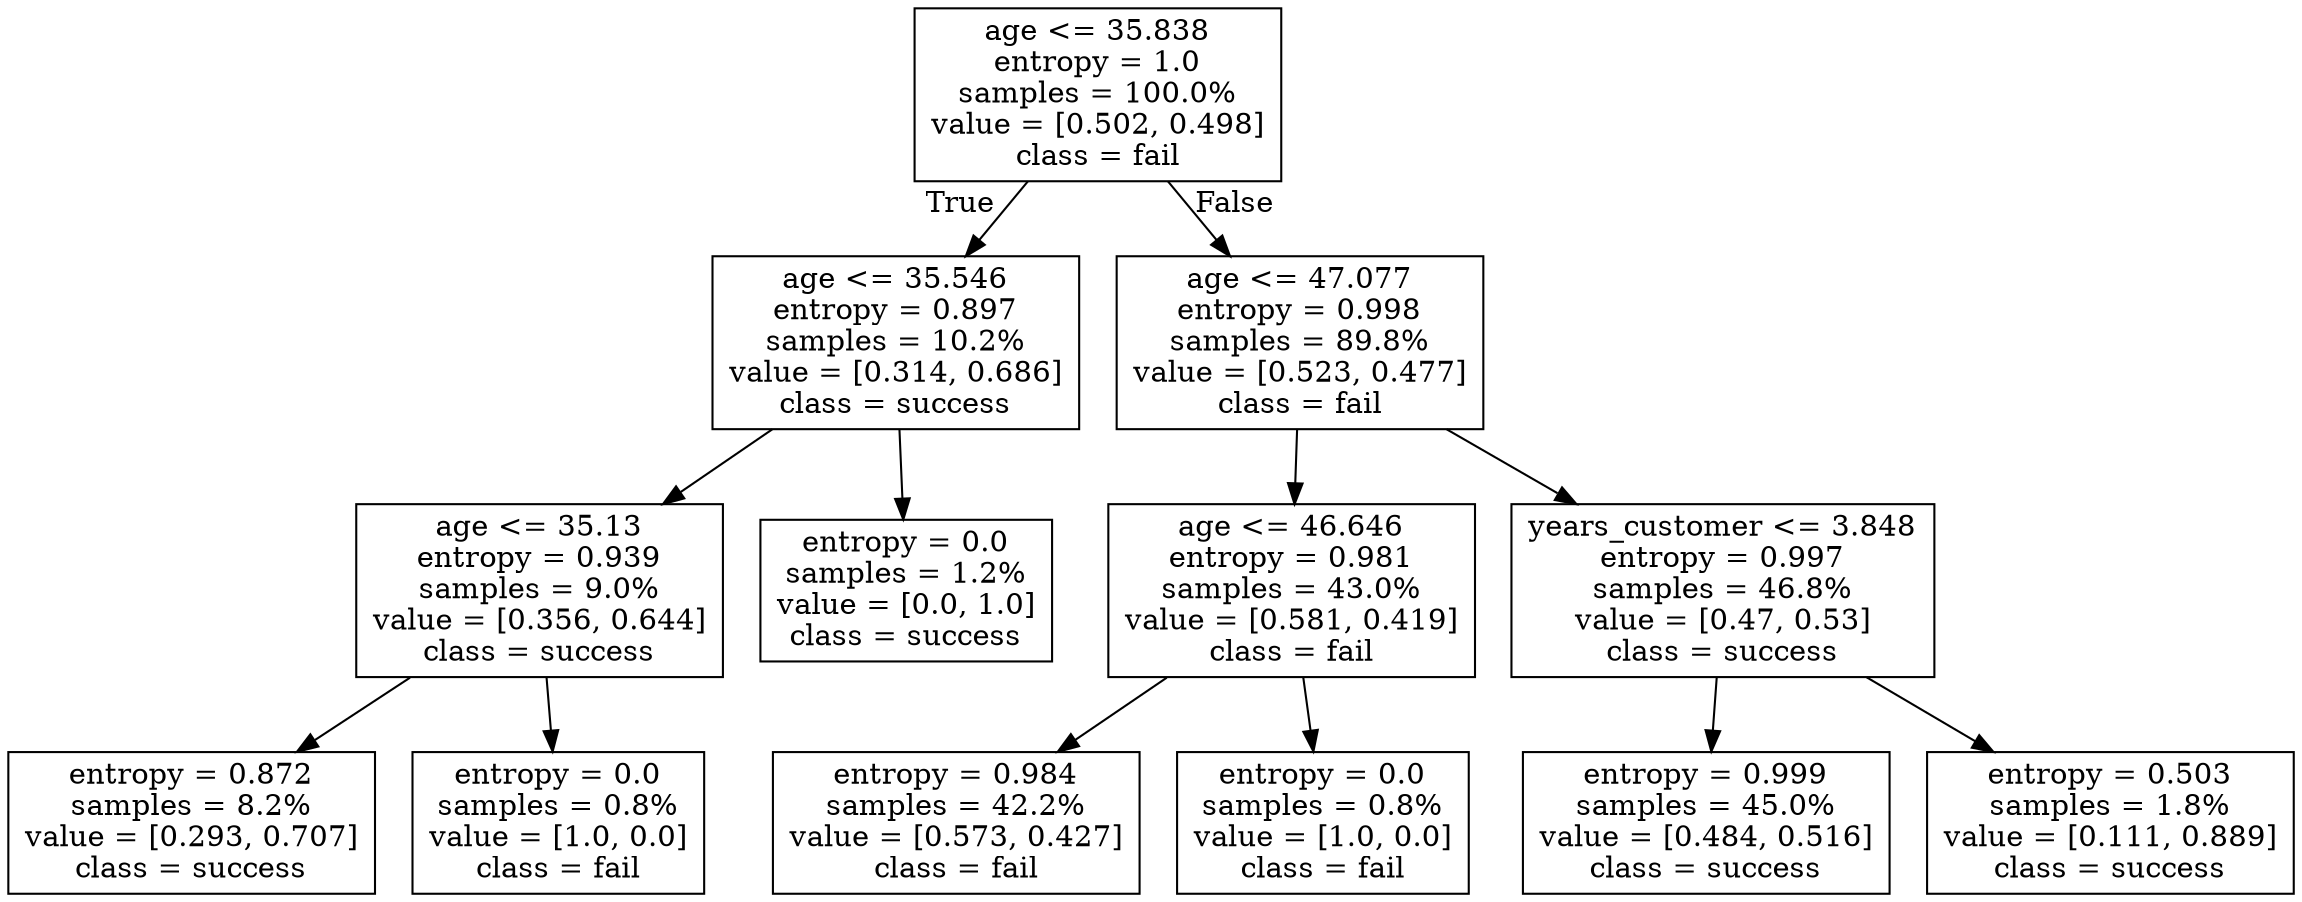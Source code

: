 digraph Tree {
node [shape=box] ;
0 [label="age <= 35.838\nentropy = 1.0\nsamples = 100.0%\nvalue = [0.502, 0.498]\nclass = fail"] ;
1 [label="age <= 35.546\nentropy = 0.897\nsamples = 10.2%\nvalue = [0.314, 0.686]\nclass = success"] ;
0 -> 1 [labeldistance=2.5, labelangle=45, headlabel="True"] ;
2 [label="age <= 35.13\nentropy = 0.939\nsamples = 9.0%\nvalue = [0.356, 0.644]\nclass = success"] ;
1 -> 2 ;
3 [label="entropy = 0.872\nsamples = 8.2%\nvalue = [0.293, 0.707]\nclass = success"] ;
2 -> 3 ;
4 [label="entropy = 0.0\nsamples = 0.8%\nvalue = [1.0, 0.0]\nclass = fail"] ;
2 -> 4 ;
5 [label="entropy = 0.0\nsamples = 1.2%\nvalue = [0.0, 1.0]\nclass = success"] ;
1 -> 5 ;
6 [label="age <= 47.077\nentropy = 0.998\nsamples = 89.8%\nvalue = [0.523, 0.477]\nclass = fail"] ;
0 -> 6 [labeldistance=2.5, labelangle=-45, headlabel="False"] ;
7 [label="age <= 46.646\nentropy = 0.981\nsamples = 43.0%\nvalue = [0.581, 0.419]\nclass = fail"] ;
6 -> 7 ;
8 [label="entropy = 0.984\nsamples = 42.2%\nvalue = [0.573, 0.427]\nclass = fail"] ;
7 -> 8 ;
9 [label="entropy = 0.0\nsamples = 0.8%\nvalue = [1.0, 0.0]\nclass = fail"] ;
7 -> 9 ;
10 [label="years_customer <= 3.848\nentropy = 0.997\nsamples = 46.8%\nvalue = [0.47, 0.53]\nclass = success"] ;
6 -> 10 ;
11 [label="entropy = 0.999\nsamples = 45.0%\nvalue = [0.484, 0.516]\nclass = success"] ;
10 -> 11 ;
12 [label="entropy = 0.503\nsamples = 1.8%\nvalue = [0.111, 0.889]\nclass = success"] ;
10 -> 12 ;
}